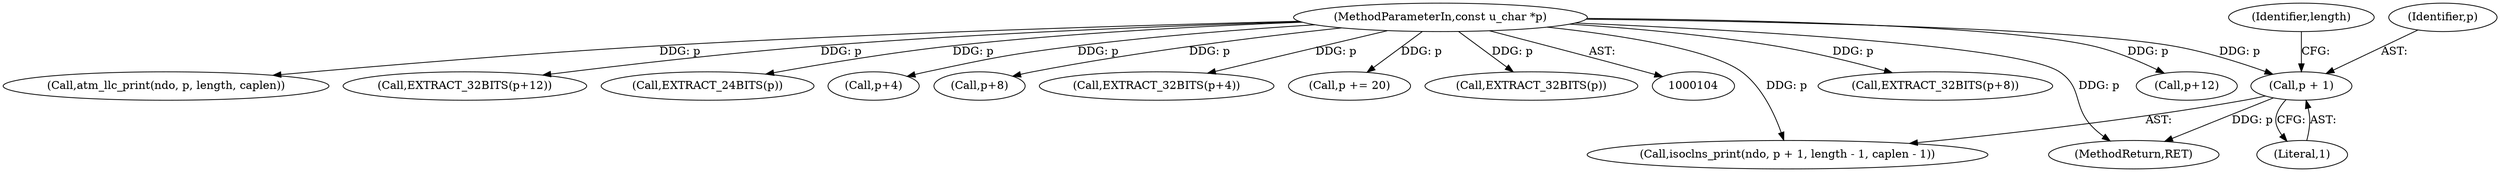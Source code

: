 digraph "1_tcpdump_1dcd10aceabbc03bf571ea32b892c522cbe923de@del" {
"1000159" [label="(Call,p + 1)"];
"1000107" [label="(MethodParameterIn,const u_char *p)"];
"1000242" [label="(Call,EXTRACT_32BITS(p+8))"];
"1000161" [label="(Literal,1)"];
"1000247" [label="(Call,p+12)"];
"1000107" [label="(MethodParameterIn,const u_char *p)"];
"1000264" [label="(Call,atm_llc_print(ndo, p, length, caplen))"];
"1000246" [label="(Call,EXTRACT_32BITS(p+12))"];
"1000159" [label="(Call,p + 1)"];
"1000189" [label="(Call,EXTRACT_24BITS(p))"];
"1000163" [label="(Identifier,length)"];
"1000157" [label="(Call,isoclns_print(ndo, p + 1, length - 1, caplen - 1))"];
"1000238" [label="(Call,p+4)"];
"1000243" [label="(Call,p+8)"];
"1000237" [label="(Call,EXTRACT_32BITS(p+4))"];
"1000160" [label="(Identifier,p)"];
"1000271" [label="(MethodReturn,RET)"];
"1000250" [label="(Call,p += 20)"];
"1000234" [label="(Call,EXTRACT_32BITS(p))"];
"1000159" -> "1000157"  [label="AST: "];
"1000159" -> "1000161"  [label="CFG: "];
"1000160" -> "1000159"  [label="AST: "];
"1000161" -> "1000159"  [label="AST: "];
"1000163" -> "1000159"  [label="CFG: "];
"1000159" -> "1000271"  [label="DDG: p"];
"1000107" -> "1000159"  [label="DDG: p"];
"1000107" -> "1000104"  [label="AST: "];
"1000107" -> "1000271"  [label="DDG: p"];
"1000107" -> "1000157"  [label="DDG: p"];
"1000107" -> "1000189"  [label="DDG: p"];
"1000107" -> "1000234"  [label="DDG: p"];
"1000107" -> "1000237"  [label="DDG: p"];
"1000107" -> "1000238"  [label="DDG: p"];
"1000107" -> "1000242"  [label="DDG: p"];
"1000107" -> "1000243"  [label="DDG: p"];
"1000107" -> "1000246"  [label="DDG: p"];
"1000107" -> "1000247"  [label="DDG: p"];
"1000107" -> "1000250"  [label="DDG: p"];
"1000107" -> "1000264"  [label="DDG: p"];
}
